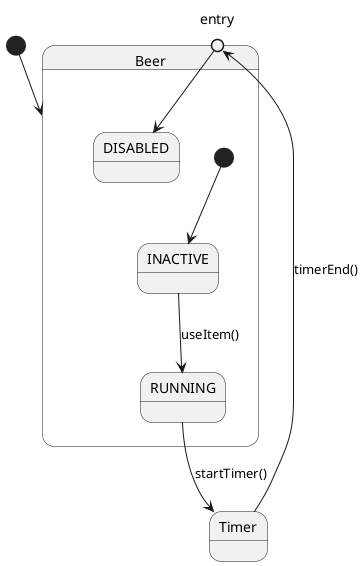 @startuml beer_states

[*] --> Beer
state Timer
state Beer {
    state entry <<entryPoint>>
    [*] --> INACTIVE
    state INACTIVE
    state RUNNING
    state DISABLED

    entry --> DISABLED
    INACTIVE --> RUNNING : useItem()
    RUNNING --> Timer : startTimer()
}

Timer --> entry : timerEnd()
@enduml

